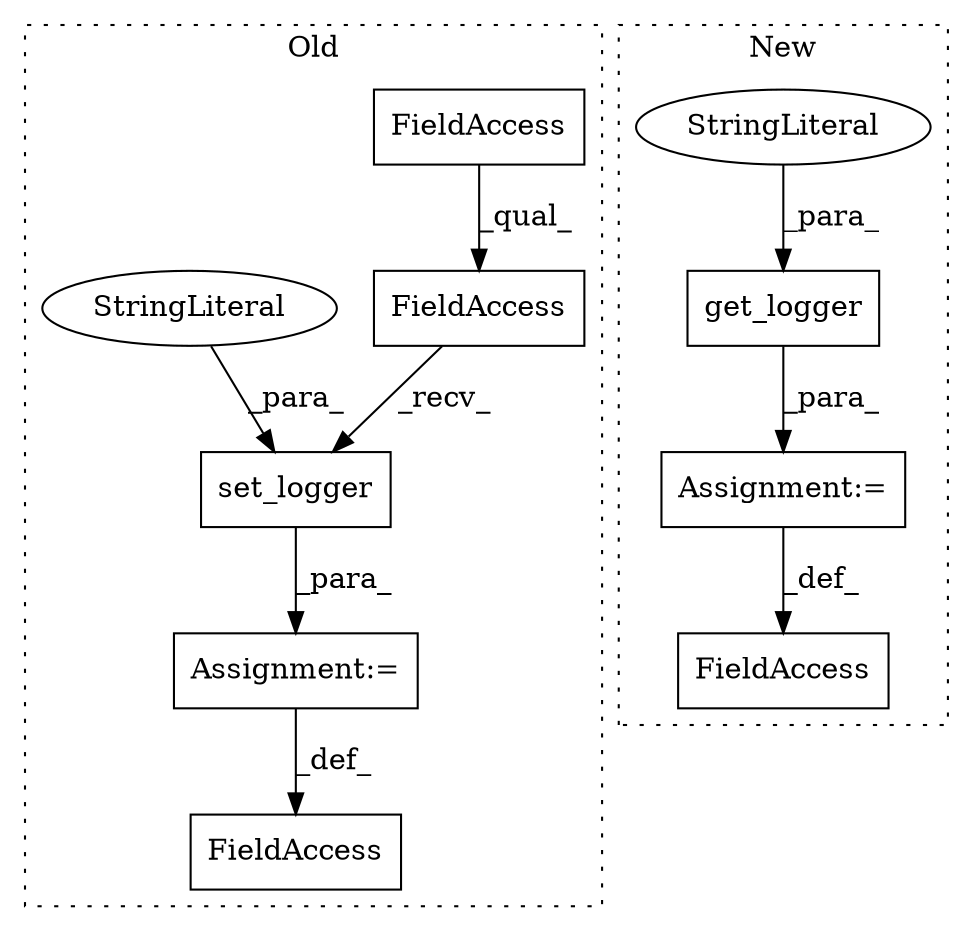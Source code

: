 digraph G {
subgraph cluster0 {
1 [label="set_logger" a="32" s="1400,1435" l="11,1" shape="box"];
3 [label="FieldAccess" a="22" s="1381" l="7" shape="box"];
4 [label="FieldAccess" a="22" s="1389" l="10" shape="box"];
6 [label="FieldAccess" a="22" s="1389" l="7" shape="box"];
7 [label="StringLiteral" a="45" s="1411" l="24" shape="ellipse"];
9 [label="Assignment:=" a="7" s="1388" l="1" shape="box"];
label = "Old";
style="dotted";
}
subgraph cluster1 {
2 [label="get_logger" a="32" s="1418,1454" l="11,1" shape="box"];
5 [label="FieldAccess" a="22" s="1411" l="6" shape="box"];
8 [label="Assignment:=" a="7" s="1417" l="1" shape="box"];
10 [label="StringLiteral" a="45" s="1429" l="25" shape="ellipse"];
label = "New";
style="dotted";
}
1 -> 9 [label="_para_"];
2 -> 8 [label="_para_"];
4 -> 1 [label="_recv_"];
6 -> 4 [label="_qual_"];
7 -> 1 [label="_para_"];
8 -> 5 [label="_def_"];
9 -> 3 [label="_def_"];
10 -> 2 [label="_para_"];
}